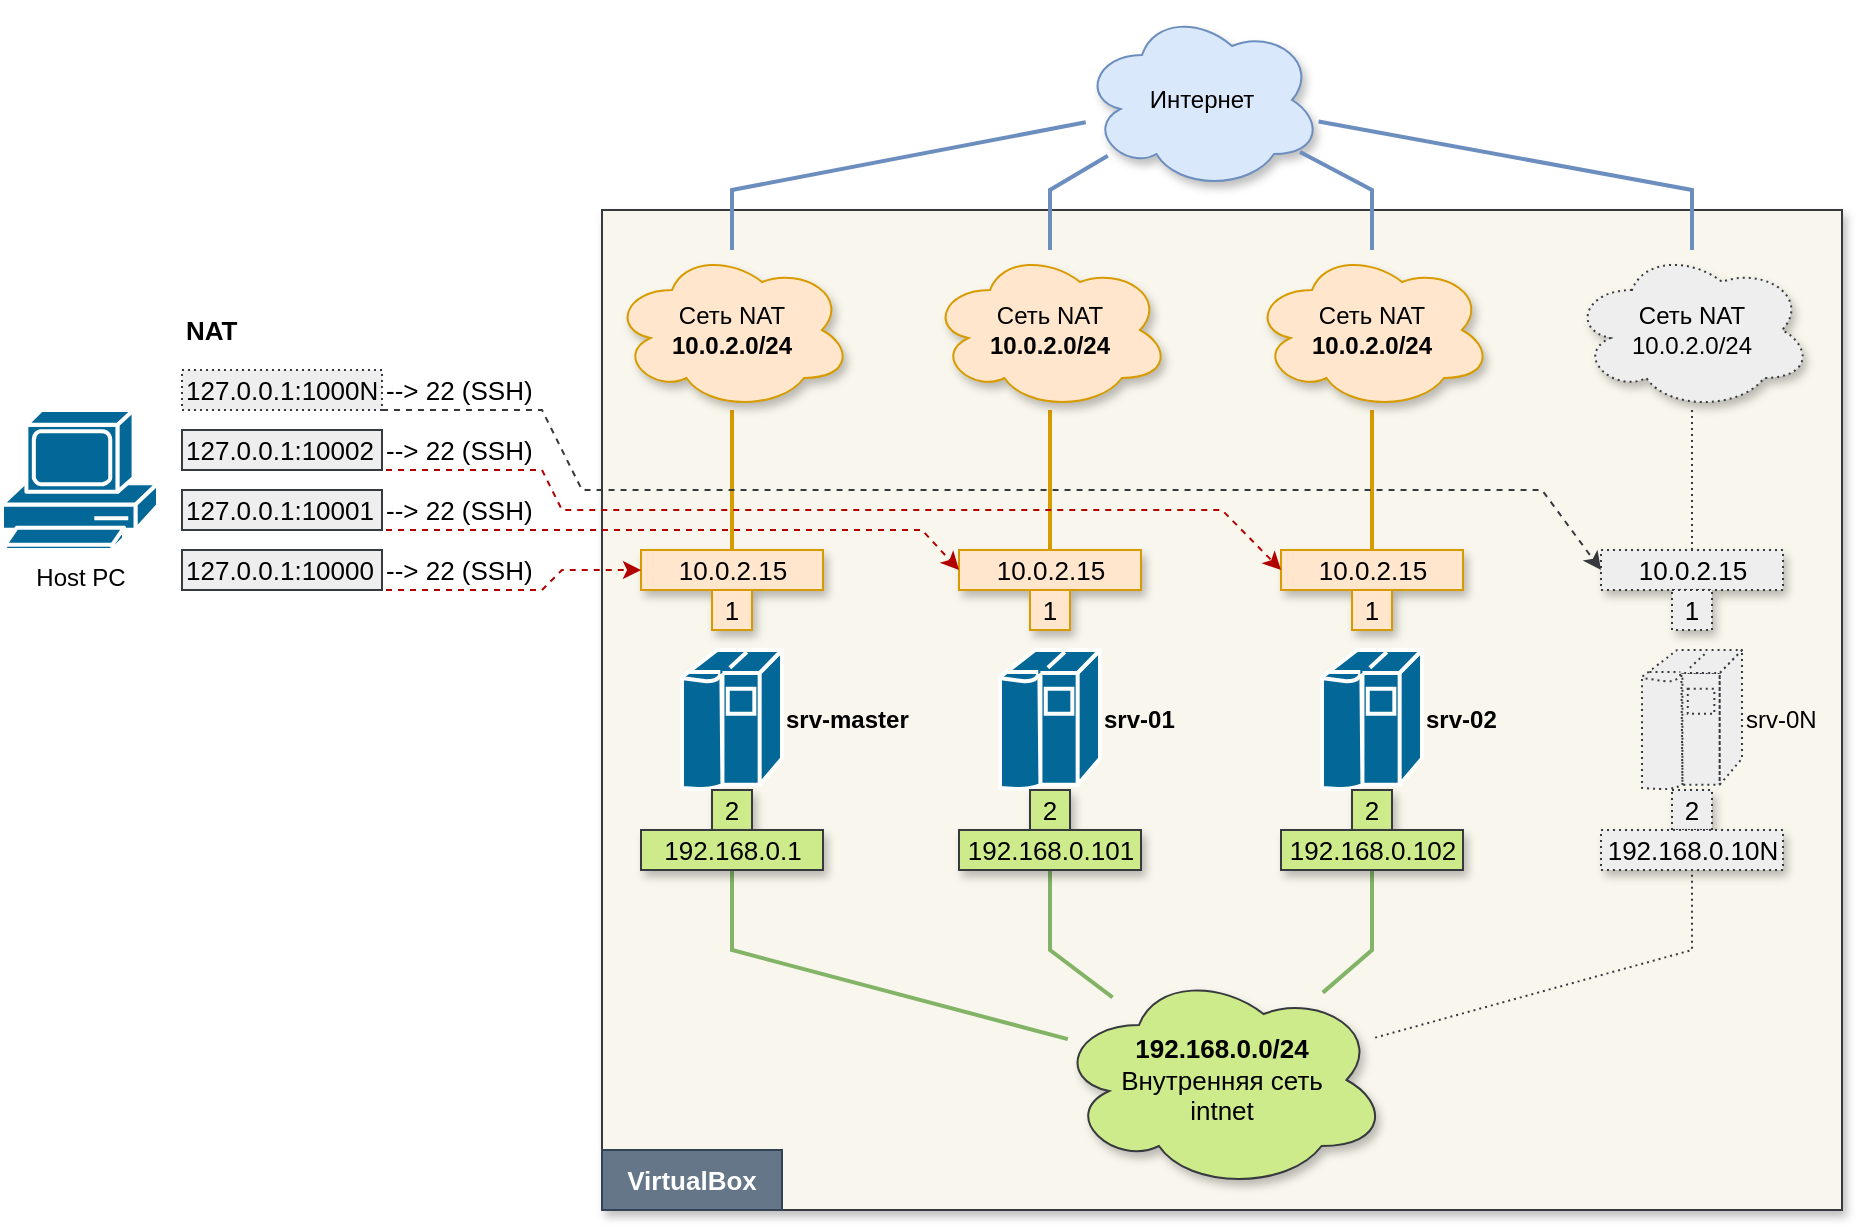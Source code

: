 <mxfile version="20.8.1" type="device"><diagram id="dLpNKgdumVeSnSUJRRxa" name="Страница 1"><mxGraphModel dx="2261" dy="695" grid="1" gridSize="10" guides="1" tooltips="1" connect="1" arrows="1" fold="1" page="1" pageScale="1" pageWidth="827" pageHeight="1169" math="0" shadow="0"><root><mxCell id="0"/><mxCell id="1" parent="0"/><mxCell id="pQSTXscZTdOlNcGqfAEL-66" value="" style="rounded=0;whiteSpace=wrap;html=1;strokeWidth=1;fontSize=13;fillColor=#f9f7ed;strokeColor=#36393d;shadow=1;glass=0;" vertex="1" parent="1"><mxGeometry x="200" y="190" width="620" height="500" as="geometry"/></mxCell><mxCell id="pQSTXscZTdOlNcGqfAEL-23" value="" style="endArrow=none;html=1;rounded=0;fontSize=13;fillColor=#d5e8d4;strokeColor=#82b366;strokeWidth=2;gradientColor=#97d077;" edge="1" parent="1" source="pQSTXscZTdOlNcGqfAEL-16" target="pQSTXscZTdOlNcGqfAEL-14"><mxGeometry width="50" height="50" relative="1" as="geometry"><mxPoint x="210" y="650" as="sourcePoint"/><mxPoint x="230" y="520" as="targetPoint"/><Array as="points"><mxPoint x="265" y="560"/></Array></mxGeometry></mxCell><mxCell id="1Jj2ksppsvtcZRuddjDc-5" value="srv-master" style="shape=mxgraph.cisco.computers_and_peripherals.ibm_mainframe;html=1;pointerEvents=1;dashed=0;fillColor=#036897;strokeColor=#ffffff;strokeWidth=2;verticalLabelPosition=middle;verticalAlign=middle;align=left;outlineConnect=0;labelPosition=right;fontStyle=1" parent="1" vertex="1"><mxGeometry x="240" y="410" width="50" height="70" as="geometry"/></mxCell><mxCell id="1Jj2ksppsvtcZRuddjDc-6" value="srv-01" style="shape=mxgraph.cisco.computers_and_peripherals.ibm_mainframe;html=1;pointerEvents=1;dashed=0;fillColor=#036897;strokeColor=#ffffff;strokeWidth=2;verticalLabelPosition=middle;verticalAlign=middle;align=left;outlineConnect=0;labelPosition=right;fontStyle=1" parent="1" vertex="1"><mxGeometry x="399" y="410" width="50" height="70" as="geometry"/></mxCell><mxCell id="1Jj2ksppsvtcZRuddjDc-7" value="srv-02" style="shape=mxgraph.cisco.computers_and_peripherals.ibm_mainframe;html=1;pointerEvents=1;dashed=0;fillColor=#036897;strokeColor=#ffffff;strokeWidth=2;verticalLabelPosition=middle;verticalAlign=middle;align=left;outlineConnect=0;labelPosition=right;fontStyle=1" parent="1" vertex="1"><mxGeometry x="560" y="410" width="50" height="70" as="geometry"/></mxCell><mxCell id="1Jj2ksppsvtcZRuddjDc-9" value="" style="endArrow=none;html=1;rounded=0;fillColor=#ffe6cc;strokeColor=#d79b00;strokeWidth=2;" parent="1" source="pQSTXscZTdOlNcGqfAEL-29" target="pQSTXscZTdOlNcGqfAEL-5" edge="1"><mxGeometry width="50" height="50" relative="1" as="geometry"><mxPoint x="160" y="430" as="sourcePoint"/><mxPoint x="210" y="380" as="targetPoint"/></mxGeometry></mxCell><mxCell id="1Jj2ksppsvtcZRuddjDc-10" value="" style="endArrow=none;html=1;rounded=0;fillColor=#ffe6cc;strokeColor=#d79b00;strokeWidth=2;" parent="1" source="pQSTXscZTdOlNcGqfAEL-33" target="pQSTXscZTdOlNcGqfAEL-7" edge="1"><mxGeometry width="50" height="50" relative="1" as="geometry"><mxPoint x="460" y="720" as="sourcePoint"/><mxPoint x="540" y="320" as="targetPoint"/></mxGeometry></mxCell><mxCell id="1Jj2ksppsvtcZRuddjDc-11" value="" style="endArrow=none;html=1;rounded=0;fillColor=#ffe6cc;strokeColor=#d79b00;strokeWidth=2;" parent="1" source="pQSTXscZTdOlNcGqfAEL-35" target="pQSTXscZTdOlNcGqfAEL-9" edge="1"><mxGeometry width="50" height="50" relative="1" as="geometry"><mxPoint x="520" y="720" as="sourcePoint"/><mxPoint x="570" y="670" as="targetPoint"/></mxGeometry></mxCell><mxCell id="1Jj2ksppsvtcZRuddjDc-15" value="" style="endArrow=none;html=1;rounded=0;fillColor=#d5e8d4;strokeColor=#82b366;strokeWidth=2;gradientColor=#97d077;" parent="1" source="pQSTXscZTdOlNcGqfAEL-16" target="pQSTXscZTdOlNcGqfAEL-17" edge="1"><mxGeometry width="50" height="50" relative="1" as="geometry"><mxPoint x="220" y="620" as="sourcePoint"/><mxPoint x="270" y="570" as="targetPoint"/><Array as="points"><mxPoint x="424" y="560"/></Array></mxGeometry></mxCell><mxCell id="1Jj2ksppsvtcZRuddjDc-16" value="" style="endArrow=none;html=1;rounded=0;entryX=0.5;entryY=0.5;entryDx=0;entryDy=0;entryPerimeter=0;fillColor=#d5e8d4;strokeColor=#82b366;strokeWidth=2;gradientColor=#97d077;" parent="1" source="pQSTXscZTdOlNcGqfAEL-16" target="pQSTXscZTdOlNcGqfAEL-18" edge="1"><mxGeometry width="50" height="50" relative="1" as="geometry"><mxPoint x="600" y="640" as="sourcePoint"/><mxPoint x="650" y="590" as="targetPoint"/><Array as="points"><mxPoint x="585" y="560"/></Array></mxGeometry></mxCell><mxCell id="1Jj2ksppsvtcZRuddjDc-17" value="srv-0N" style="shape=mxgraph.cisco.computers_and_peripherals.ibm_mainframe;html=1;pointerEvents=1;dashed=1;fillColor=#eeeeee;strokeColor=#36393d;strokeWidth=1;verticalLabelPosition=middle;verticalAlign=middle;align=left;outlineConnect=0;labelPosition=right;fontStyle=0;dashPattern=1 2;" parent="1" vertex="1"><mxGeometry x="720" y="410" width="50" height="70" as="geometry"/></mxCell><mxCell id="1Jj2ksppsvtcZRuddjDc-18" value="" style="endArrow=none;html=1;rounded=0;fillColor=#eeeeee;strokeColor=#36393d;strokeWidth=1;dashed=1;dashPattern=1 2;" parent="1" source="pQSTXscZTdOlNcGqfAEL-16" target="pQSTXscZTdOlNcGqfAEL-19" edge="1"><mxGeometry width="50" height="50" relative="1" as="geometry"><mxPoint x="580" y="630" as="sourcePoint"/><mxPoint x="630" y="580" as="targetPoint"/><Array as="points"><mxPoint x="745" y="560"/></Array></mxGeometry></mxCell><mxCell id="1Jj2ksppsvtcZRuddjDc-19" value="" style="endArrow=none;html=1;rounded=0;fillColor=#eeeeee;strokeColor=#36393d;strokeWidth=1;dashed=1;dashPattern=1 2;" parent="1" source="pQSTXscZTdOlNcGqfAEL-11" target="pQSTXscZTdOlNcGqfAEL-37" edge="1"><mxGeometry width="50" height="50" relative="1" as="geometry"><mxPoint x="550" y="710" as="sourcePoint"/><mxPoint x="600" y="660" as="targetPoint"/></mxGeometry></mxCell><mxCell id="pQSTXscZTdOlNcGqfAEL-3" value="Host PC" style="shape=mxgraph.cisco.computers_and_peripherals.pc;html=1;pointerEvents=1;dashed=0;fillColor=#036897;strokeColor=#ffffff;strokeWidth=2;verticalLabelPosition=bottom;verticalAlign=top;align=center;outlineConnect=0;" vertex="1" parent="1"><mxGeometry x="-100" y="290" width="78" height="70" as="geometry"/></mxCell><mxCell id="pQSTXscZTdOlNcGqfAEL-4" value="&lt;div&gt;Интернет&lt;/div&gt;" style="ellipse;shape=cloud;whiteSpace=wrap;html=1;fillColor=#dae8fc;strokeColor=#6c8ebf;shadow=1;" vertex="1" parent="1"><mxGeometry x="440" y="90" width="120" height="90" as="geometry"/></mxCell><mxCell id="pQSTXscZTdOlNcGqfAEL-5" value="&lt;div&gt;Сеть NAT&lt;/div&gt;&lt;b&gt;10.0.2.0/24&lt;/b&gt;" style="ellipse;shape=cloud;whiteSpace=wrap;html=1;fillColor=#ffe6cc;strokeColor=#d79b00;shadow=1;" vertex="1" parent="1"><mxGeometry x="205" y="210" width="120" height="80" as="geometry"/></mxCell><mxCell id="pQSTXscZTdOlNcGqfAEL-7" value="&lt;div&gt;Сеть NAT&lt;/div&gt;&lt;div&gt;&lt;b&gt;10.0.2.0/24&lt;/b&gt;&lt;/div&gt;" style="ellipse;shape=cloud;whiteSpace=wrap;html=1;fillColor=#ffe6cc;strokeColor=#d79b00;shadow=1;" vertex="1" parent="1"><mxGeometry x="364" y="210" width="120" height="80" as="geometry"/></mxCell><mxCell id="pQSTXscZTdOlNcGqfAEL-9" value="&lt;div&gt;Сеть NAT&lt;/div&gt;&lt;b&gt;10.0.2.0/24&lt;/b&gt;" style="ellipse;shape=cloud;whiteSpace=wrap;html=1;fillColor=#ffe6cc;strokeColor=#d79b00;shadow=1;" vertex="1" parent="1"><mxGeometry x="525" y="210" width="120" height="80" as="geometry"/></mxCell><mxCell id="pQSTXscZTdOlNcGqfAEL-11" value="&lt;div&gt;Сеть NAT&lt;/div&gt;&lt;span&gt;10.0.2.0/24&lt;/span&gt;" style="ellipse;shape=cloud;whiteSpace=wrap;html=1;fillColor=#eeeeee;strokeColor=#36393d;shadow=1;dashed=1;dashPattern=1 2;fontStyle=0" vertex="1" parent="1"><mxGeometry x="685" y="210" width="120" height="80" as="geometry"/></mxCell><mxCell id="pQSTXscZTdOlNcGqfAEL-14" value="2" style="whiteSpace=wrap;html=1;aspect=fixed;verticalAlign=middle;fontSize=13;fillColor=#cdeb8b;strokeColor=#36393d;fontStyle=0;shadow=1;" vertex="1" parent="1"><mxGeometry x="255" y="480" width="20" height="20" as="geometry"/></mxCell><mxCell id="pQSTXscZTdOlNcGqfAEL-16" value="&lt;div&gt;&lt;b&gt;192.168.0.0/24&lt;/b&gt;&lt;/div&gt;&lt;div&gt;Внутренняя сеть &lt;br&gt;intnet&lt;/div&gt;" style="ellipse;shape=cloud;whiteSpace=wrap;html=1;fontSize=13;fillColor=#cdeb8b;strokeColor=#36393d;shadow=1;" vertex="1" parent="1"><mxGeometry x="427" y="570" width="166" height="110" as="geometry"/></mxCell><mxCell id="pQSTXscZTdOlNcGqfAEL-17" value="2" style="whiteSpace=wrap;html=1;aspect=fixed;verticalAlign=middle;fontSize=13;fillColor=#cdeb8b;strokeColor=#36393d;fontStyle=0;shadow=1;" vertex="1" parent="1"><mxGeometry x="414" y="480" width="20" height="20" as="geometry"/></mxCell><mxCell id="pQSTXscZTdOlNcGqfAEL-18" value="2" style="whiteSpace=wrap;html=1;aspect=fixed;verticalAlign=middle;fontSize=13;fillColor=#cdeb8b;strokeColor=#36393d;fontStyle=0;shadow=1;" vertex="1" parent="1"><mxGeometry x="575" y="480" width="20" height="20" as="geometry"/></mxCell><mxCell id="pQSTXscZTdOlNcGqfAEL-19" value="2" style="whiteSpace=wrap;html=1;aspect=fixed;verticalAlign=middle;fontSize=13;fillColor=#eeeeee;strokeColor=#36393d;fontStyle=0;shadow=1;dashed=1;dashPattern=1 2;" vertex="1" parent="1"><mxGeometry x="735" y="480" width="20" height="20" as="geometry"/></mxCell><mxCell id="pQSTXscZTdOlNcGqfAEL-22" value="192.168.0.1" style="text;html=1;strokeColor=#36393d;fillColor=#cdeb8b;align=center;verticalAlign=middle;whiteSpace=wrap;rounded=0;fontSize=13;fontStyle=0;shadow=1;" vertex="1" parent="1"><mxGeometry x="219.5" y="500" width="91" height="20" as="geometry"/></mxCell><mxCell id="pQSTXscZTdOlNcGqfAEL-24" value="192.168.0.101" style="text;html=1;strokeColor=#36393d;fillColor=#cdeb8b;align=center;verticalAlign=middle;whiteSpace=wrap;rounded=0;fontSize=13;fontStyle=0;shadow=1;" vertex="1" parent="1"><mxGeometry x="378.5" y="500" width="91" height="20" as="geometry"/></mxCell><mxCell id="pQSTXscZTdOlNcGqfAEL-25" value="192.168.0.102" style="text;html=1;strokeColor=#36393d;fillColor=#cdeb8b;align=center;verticalAlign=middle;whiteSpace=wrap;rounded=0;fontSize=13;fontStyle=0;shadow=1;" vertex="1" parent="1"><mxGeometry x="539.5" y="500" width="91" height="20" as="geometry"/></mxCell><mxCell id="pQSTXscZTdOlNcGqfAEL-26" value="192.168.0.10N" style="text;html=1;strokeColor=#36393d;fillColor=#eeeeee;align=center;verticalAlign=middle;whiteSpace=wrap;rounded=0;fontSize=13;fontStyle=0;shadow=1;dashed=1;dashPattern=1 2;" vertex="1" parent="1"><mxGeometry x="699.5" y="500" width="91" height="20" as="geometry"/></mxCell><mxCell id="pQSTXscZTdOlNcGqfAEL-30" value="10.0.2.15" style="text;html=1;strokeColor=#d79b00;fillColor=#ffe6cc;align=center;verticalAlign=middle;whiteSpace=wrap;rounded=0;fontSize=13;shadow=1;" vertex="1" parent="1"><mxGeometry x="219.5" y="360" width="91" height="20" as="geometry"/></mxCell><mxCell id="pQSTXscZTdOlNcGqfAEL-34" value="10.0.2.15" style="text;html=1;strokeColor=#d79b00;fillColor=#ffe6cc;align=center;verticalAlign=middle;whiteSpace=wrap;rounded=0;fontSize=13;shadow=1;" vertex="1" parent="1"><mxGeometry x="378.5" y="360" width="91" height="20" as="geometry"/></mxCell><mxCell id="pQSTXscZTdOlNcGqfAEL-36" value="10.0.2.15" style="text;html=1;strokeColor=#d79b00;fillColor=#ffe6cc;align=center;verticalAlign=middle;whiteSpace=wrap;rounded=0;fontSize=13;shadow=1;" vertex="1" parent="1"><mxGeometry x="539.5" y="360" width="91" height="20" as="geometry"/></mxCell><mxCell id="pQSTXscZTdOlNcGqfAEL-38" value="10.0.2.15" style="text;html=1;strokeColor=#36393d;fillColor=#eeeeee;align=center;verticalAlign=middle;whiteSpace=wrap;rounded=0;fontSize=13;shadow=1;dashed=1;dashPattern=1 2;" vertex="1" parent="1"><mxGeometry x="699.5" y="360" width="91" height="20" as="geometry"/></mxCell><mxCell id="pQSTXscZTdOlNcGqfAEL-43" value="" style="endArrow=classic;html=1;rounded=0;fontSize=13;fillColor=#e51400;strokeColor=#B20000;entryX=0;entryY=0.5;entryDx=0;entryDy=0;exitX=0;exitY=1;exitDx=0;exitDy=0;dashed=1;" edge="1" parent="1" source="pQSTXscZTdOlNcGqfAEL-63" target="pQSTXscZTdOlNcGqfAEL-30"><mxGeometry x="0.003" y="-20" width="50" height="50" relative="1" as="geometry"><mxPoint x="-40" y="380" as="sourcePoint"/><mxPoint x="190" y="390" as="targetPoint"/><Array as="points"><mxPoint x="170" y="380"/><mxPoint x="180" y="370"/></Array><mxPoint as="offset"/></mxGeometry></mxCell><mxCell id="pQSTXscZTdOlNcGqfAEL-44" value="" style="endArrow=classic;html=1;rounded=0;fontSize=13;fillColor=#e51400;strokeColor=#B20000;entryX=0;entryY=0.5;entryDx=0;entryDy=0;dashed=1;exitX=0;exitY=1;exitDx=0;exitDy=0;" edge="1" parent="1" source="pQSTXscZTdOlNcGqfAEL-60" target="pQSTXscZTdOlNcGqfAEL-34"><mxGeometry width="50" height="50" relative="1" as="geometry"><mxPoint x="-40" y="350" as="sourcePoint"/><mxPoint x="219.5" y="340" as="targetPoint"/><Array as="points"><mxPoint x="360" y="350"/></Array></mxGeometry></mxCell><mxCell id="pQSTXscZTdOlNcGqfAEL-46" value="" style="endArrow=classic;html=1;rounded=0;fontSize=13;fillColor=#e51400;strokeColor=#B20000;entryX=0;entryY=0.5;entryDx=0;entryDy=0;dashed=1;exitX=0;exitY=1;exitDx=0;exitDy=0;" edge="1" parent="1" source="pQSTXscZTdOlNcGqfAEL-57" target="pQSTXscZTdOlNcGqfAEL-36"><mxGeometry width="50" height="50" relative="1" as="geometry"><mxPoint x="-40" y="320" as="sourcePoint"/><mxPoint x="378.5" y="340" as="targetPoint"/><Array as="points"><mxPoint x="170" y="320"/><mxPoint x="180" y="340"/><mxPoint x="510" y="340"/></Array></mxGeometry></mxCell><mxCell id="pQSTXscZTdOlNcGqfAEL-47" value="" style="endArrow=classic;html=1;rounded=0;fontSize=13;fillColor=#eeeeee;strokeColor=#36393d;entryX=0;entryY=0.5;entryDx=0;entryDy=0;dashed=1;exitX=1;exitY=1;exitDx=0;exitDy=0;" edge="1" parent="1" source="pQSTXscZTdOlNcGqfAEL-53" target="pQSTXscZTdOlNcGqfAEL-38"><mxGeometry width="50" height="50" relative="1" as="geometry"><mxPoint x="-40" y="290" as="sourcePoint"/><mxPoint x="539.5" y="350" as="targetPoint"/><Array as="points"><mxPoint x="170" y="290"/><mxPoint x="190" y="330"/><mxPoint x="670" y="330"/></Array></mxGeometry></mxCell><mxCell id="pQSTXscZTdOlNcGqfAEL-54" value="NAT" style="text;html=1;fillColor=none;align=left;verticalAlign=middle;whiteSpace=wrap;rounded=0;fontSize=13;fontStyle=1" vertex="1" parent="1"><mxGeometry x="-10" y="240" width="30" height="20" as="geometry"/></mxCell><mxCell id="pQSTXscZTdOlNcGqfAEL-56" value="--&amp;gt; 22 (SSH)" style="text;html=1;fillColor=none;align=left;verticalAlign=middle;whiteSpace=wrap;rounded=0;fontSize=13;fontStyle=0" vertex="1" parent="1"><mxGeometry x="90" y="270" width="80" height="20" as="geometry"/></mxCell><mxCell id="pQSTXscZTdOlNcGqfAEL-57" value="127.0.0.1:10002" style="text;html=1;align=left;verticalAlign=middle;whiteSpace=wrap;rounded=0;fontSize=13;fillColor=#eeeeee;strokeColor=#36393d;fontStyle=0;" vertex="1" parent="1"><mxGeometry x="-10" y="300" width="100" height="20" as="geometry"/></mxCell><mxCell id="pQSTXscZTdOlNcGqfAEL-59" value="--&amp;gt; 22 (SSH)" style="text;html=1;fillColor=none;align=left;verticalAlign=middle;whiteSpace=wrap;rounded=0;fontSize=13;fontStyle=0" vertex="1" parent="1"><mxGeometry x="90" y="300" width="80" height="20" as="geometry"/></mxCell><mxCell id="pQSTXscZTdOlNcGqfAEL-60" value="127.0.0.1:10001" style="text;html=1;align=left;verticalAlign=middle;whiteSpace=wrap;rounded=0;fontSize=13;fillColor=#eeeeee;strokeColor=#36393d;fontStyle=0;" vertex="1" parent="1"><mxGeometry x="-10" y="330" width="100" height="20" as="geometry"/></mxCell><mxCell id="pQSTXscZTdOlNcGqfAEL-62" value="--&amp;gt; 22 (SSH)" style="text;html=1;fillColor=none;align=left;verticalAlign=middle;whiteSpace=wrap;rounded=0;fontSize=13;fontStyle=0" vertex="1" parent="1"><mxGeometry x="90" y="330" width="80" height="20" as="geometry"/></mxCell><mxCell id="pQSTXscZTdOlNcGqfAEL-63" value="127.0.0.1:10000" style="text;html=1;align=left;verticalAlign=middle;whiteSpace=wrap;rounded=0;fontSize=13;fillColor=#eeeeee;strokeColor=#36393d;fontStyle=0;" vertex="1" parent="1"><mxGeometry x="-10" y="360" width="100" height="20" as="geometry"/></mxCell><mxCell id="pQSTXscZTdOlNcGqfAEL-65" value="--&amp;gt; 22 (SSH)" style="text;html=1;fillColor=none;align=left;verticalAlign=middle;whiteSpace=wrap;rounded=0;fontSize=13;fontStyle=0" vertex="1" parent="1"><mxGeometry x="90" y="360" width="80" height="20" as="geometry"/></mxCell><mxCell id="pQSTXscZTdOlNcGqfAEL-67" value="VirtualBox" style="text;html=1;strokeColor=#314354;fillColor=#647687;align=center;verticalAlign=middle;whiteSpace=wrap;rounded=0;strokeWidth=1;fontSize=13;fontColor=#ffffff;fontStyle=1;shadow=0;" vertex="1" parent="1"><mxGeometry x="200" y="660" width="90" height="30" as="geometry"/></mxCell><mxCell id="pQSTXscZTdOlNcGqfAEL-6" value="" style="endArrow=none;html=1;rounded=0;strokeWidth=2;fillColor=#dae8fc;strokeColor=#6c8ebf;" edge="1" parent="1" source="pQSTXscZTdOlNcGqfAEL-5" target="pQSTXscZTdOlNcGqfAEL-4"><mxGeometry width="50" height="50" relative="1" as="geometry"><mxPoint x="130" y="220" as="sourcePoint"/><mxPoint x="180" y="170" as="targetPoint"/><Array as="points"><mxPoint x="265" y="180"/></Array></mxGeometry></mxCell><mxCell id="pQSTXscZTdOlNcGqfAEL-8" value="" style="endArrow=none;html=1;rounded=0;strokeWidth=2;fillColor=#dae8fc;strokeColor=#6c8ebf;" edge="1" parent="1" source="pQSTXscZTdOlNcGqfAEL-7" target="pQSTXscZTdOlNcGqfAEL-4"><mxGeometry width="50" height="50" relative="1" as="geometry"><mxPoint x="170" y="250" as="sourcePoint"/><mxPoint x="220" y="200" as="targetPoint"/><Array as="points"><mxPoint x="424" y="180"/></Array></mxGeometry></mxCell><mxCell id="pQSTXscZTdOlNcGqfAEL-10" value="" style="endArrow=none;html=1;rounded=0;strokeWidth=2;fillColor=#dae8fc;strokeColor=#6c8ebf;" edge="1" parent="1" source="pQSTXscZTdOlNcGqfAEL-9" target="pQSTXscZTdOlNcGqfAEL-4"><mxGeometry width="50" height="50" relative="1" as="geometry"><mxPoint x="140" y="240" as="sourcePoint"/><mxPoint x="190" y="190" as="targetPoint"/><Array as="points"><mxPoint x="585" y="180"/></Array></mxGeometry></mxCell><mxCell id="pQSTXscZTdOlNcGqfAEL-12" value="" style="endArrow=none;html=1;rounded=0;strokeWidth=2;fillColor=#dae8fc;strokeColor=#6c8ebf;" edge="1" parent="1" source="pQSTXscZTdOlNcGqfAEL-4" target="pQSTXscZTdOlNcGqfAEL-11"><mxGeometry width="50" height="50" relative="1" as="geometry"><mxPoint x="700" y="180" as="sourcePoint"/><mxPoint x="750" y="130" as="targetPoint"/><Array as="points"><mxPoint x="745" y="180"/></Array></mxGeometry></mxCell><mxCell id="pQSTXscZTdOlNcGqfAEL-29" value="1" style="whiteSpace=wrap;html=1;aspect=fixed;verticalAlign=middle;fontSize=13;fillColor=#ffe6cc;strokeColor=#d79b00;fontStyle=0;shadow=1;" vertex="1" parent="1"><mxGeometry x="255" y="380" width="20" height="20" as="geometry"/></mxCell><mxCell id="pQSTXscZTdOlNcGqfAEL-33" value="1" style="whiteSpace=wrap;html=1;aspect=fixed;verticalAlign=middle;fontSize=13;fillColor=#ffe6cc;strokeColor=#d79b00;fontStyle=0;shadow=1;" vertex="1" parent="1"><mxGeometry x="414" y="380" width="20" height="20" as="geometry"/></mxCell><mxCell id="pQSTXscZTdOlNcGqfAEL-35" value="1" style="whiteSpace=wrap;html=1;aspect=fixed;verticalAlign=middle;fontSize=13;fillColor=#ffe6cc;strokeColor=#d79b00;fontStyle=0;shadow=1;" vertex="1" parent="1"><mxGeometry x="575" y="380" width="20" height="20" as="geometry"/></mxCell><mxCell id="pQSTXscZTdOlNcGqfAEL-37" value="1" style="whiteSpace=wrap;html=1;aspect=fixed;verticalAlign=middle;fontSize=13;fillColor=#eeeeee;strokeColor=#36393d;fontStyle=0;shadow=1;dashed=1;dashPattern=1 2;" vertex="1" parent="1"><mxGeometry x="735" y="380" width="20" height="20" as="geometry"/></mxCell><mxCell id="pQSTXscZTdOlNcGqfAEL-53" value="127.0.0.1:1000N" style="text;html=1;align=left;verticalAlign=middle;whiteSpace=wrap;rounded=0;fontSize=13;fillColor=#eeeeee;strokeColor=#36393d;fontStyle=0;dashed=1;dashPattern=1 2;" vertex="1" parent="1"><mxGeometry x="-10" y="270" width="100" height="20" as="geometry"/></mxCell></root></mxGraphModel></diagram></mxfile>